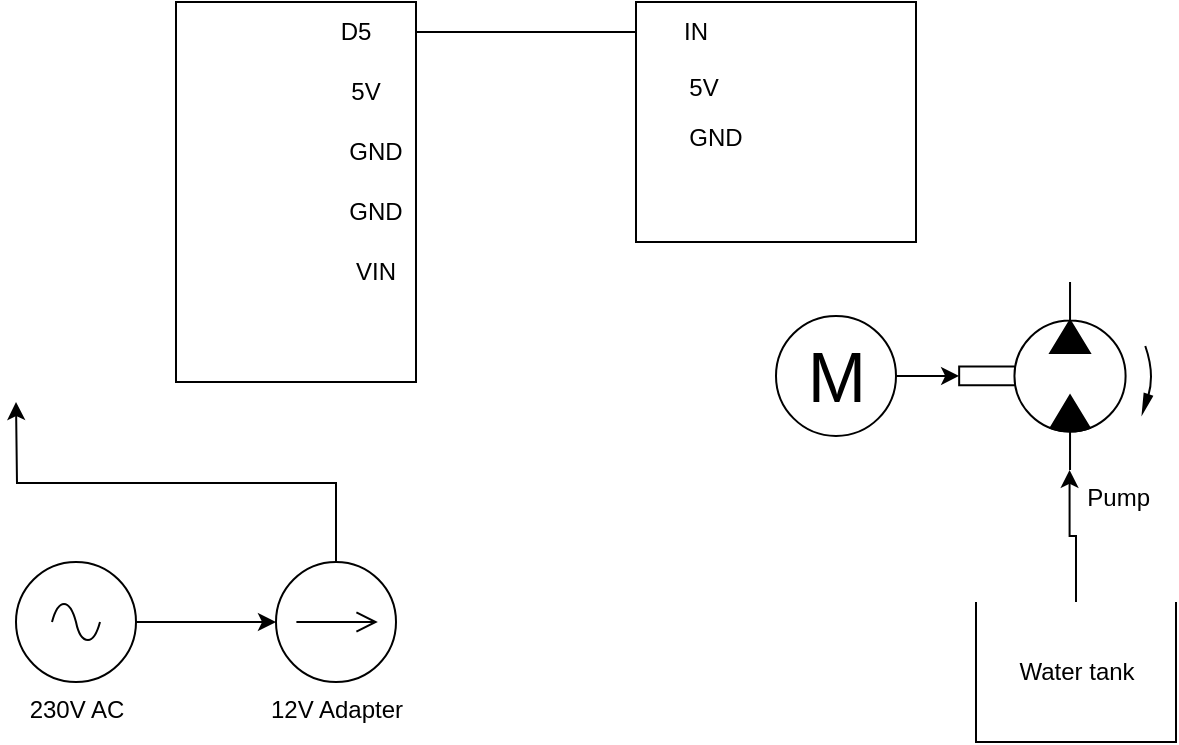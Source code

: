 <mxfile version="21.6.1" type="device">
  <diagram name="Page-1" id="tnMaUo5sDfWzwKIipTb5">
    <mxGraphModel dx="462" dy="307" grid="1" gridSize="10" guides="1" tooltips="1" connect="1" arrows="0" fold="1" page="1" pageScale="1" pageWidth="827" pageHeight="1169" math="0" shadow="0">
      <root>
        <mxCell id="0" />
        <mxCell id="1" parent="0" />
        <mxCell id="A7xJG-Q21R3b9y8pFRLQ-1" value="Pump" style="verticalLabelPosition=bottom;aspect=fixed;html=1;verticalAlign=top;fillColor=strokeColor;align=right;outlineConnect=0;shape=mxgraph.fluid_power.x11260;points=[[0.57,0,0],[0.57,1,0]]" vertex="1" parent="1">
          <mxGeometry x="491.58" y="380.0" width="96.84" height="93.94" as="geometry" />
        </mxCell>
        <mxCell id="A7xJG-Q21R3b9y8pFRLQ-16" value="" style="edgeStyle=orthogonalEdgeStyle;rounded=0;orthogonalLoop=1;jettySize=auto;html=1;" edge="1" parent="1" source="A7xJG-Q21R3b9y8pFRLQ-3" target="A7xJG-Q21R3b9y8pFRLQ-1">
          <mxGeometry relative="1" as="geometry" />
        </mxCell>
        <mxCell id="A7xJG-Q21R3b9y8pFRLQ-3" value="M" style="verticalLabelPosition=middle;shadow=0;dashed=0;align=center;html=1;verticalAlign=middle;strokeWidth=1;shape=ellipse;aspect=fixed;fontSize=35;" vertex="1" parent="1">
          <mxGeometry x="400" y="396.97" width="60" height="60" as="geometry" />
        </mxCell>
        <mxCell id="A7xJG-Q21R3b9y8pFRLQ-19" style="edgeStyle=orthogonalEdgeStyle;rounded=0;orthogonalLoop=1;jettySize=auto;html=1;entryX=0.57;entryY=1;entryDx=0;entryDy=0;entryPerimeter=0;" edge="1" parent="1" source="A7xJG-Q21R3b9y8pFRLQ-18" target="A7xJG-Q21R3b9y8pFRLQ-1">
          <mxGeometry relative="1" as="geometry" />
        </mxCell>
        <mxCell id="A7xJG-Q21R3b9y8pFRLQ-18" value="Water tank" style="shape=mxgraph.pid.vessels.container,_tank,_cistern;html=1;pointerEvents=1;align=center;verticalLabelPosition=middle;verticalAlign=middle;dashed=0;horizontal=1;labelPosition=center;" vertex="1" parent="1">
          <mxGeometry x="500" y="540" width="100" height="70" as="geometry" />
        </mxCell>
        <mxCell id="A7xJG-Q21R3b9y8pFRLQ-48" style="edgeStyle=orthogonalEdgeStyle;rounded=0;orthogonalLoop=1;jettySize=auto;html=1;exitX=0.5;exitY=0;exitDx=0;exitDy=0;exitPerimeter=0;" edge="1" parent="1" source="A7xJG-Q21R3b9y8pFRLQ-21">
          <mxGeometry relative="1" as="geometry">
            <mxPoint x="20" y="440" as="targetPoint" />
          </mxGeometry>
        </mxCell>
        <mxCell id="A7xJG-Q21R3b9y8pFRLQ-21" value="12V Adapter&lt;br&gt;" style="pointerEvents=1;verticalLabelPosition=bottom;shadow=0;dashed=0;align=center;html=1;verticalAlign=top;shape=mxgraph.electrical.signal_sources.source;aspect=fixed;points=[[0.5,0,0],[1,0.5,0],[0.5,1,0],[0,0.5,0]];elSignalType=dc1;" vertex="1" parent="1">
          <mxGeometry x="150" y="520" width="60" height="60" as="geometry" />
        </mxCell>
        <mxCell id="A7xJG-Q21R3b9y8pFRLQ-22" value="" style="rounded=0;whiteSpace=wrap;html=1;points=[[0,0,0,0,0],[0,0.25,0,0,0],[0,0.5,0,0,0],[0,0.75,0,0,0],[0,1,0,0,0],[0.25,0,0,0,0],[0.25,1,0,0,0],[0.5,0,0,0,0],[0.5,1,0,0,0],[0.75,0,0,0,0],[0.75,1,0,0,0],[1,0,0,0,0],[1,0.08,0,0,0],[1,0.25,0,0,0],[1,0.5,0,0,0],[1,0.75,0,0,0],[1,1,0,0,0]];" vertex="1" parent="1">
          <mxGeometry x="100" y="240.0" width="120" height="190" as="geometry" />
        </mxCell>
        <mxCell id="A7xJG-Q21R3b9y8pFRLQ-35" style="edgeStyle=orthogonalEdgeStyle;rounded=0;orthogonalLoop=1;jettySize=auto;html=1;startArrow=none;startFill=0;endArrow=none;endFill=0;entryX=0;entryY=0.5;entryDx=0;entryDy=0;" edge="1" parent="1" source="A7xJG-Q21R3b9y8pFRLQ-23" target="A7xJG-Q21R3b9y8pFRLQ-25">
          <mxGeometry relative="1" as="geometry">
            <mxPoint x="220" y="200" as="sourcePoint" />
            <mxPoint x="330" y="200" as="targetPoint" />
          </mxGeometry>
        </mxCell>
        <mxCell id="A7xJG-Q21R3b9y8pFRLQ-23" value="D5" style="text;html=1;strokeColor=none;fillColor=none;align=center;verticalAlign=middle;whiteSpace=wrap;rounded=0;" vertex="1" parent="1">
          <mxGeometry x="160" y="240" width="60" height="30" as="geometry" />
        </mxCell>
        <mxCell id="A7xJG-Q21R3b9y8pFRLQ-24" value="" style="rounded=0;whiteSpace=wrap;html=1;" vertex="1" parent="1">
          <mxGeometry x="330" y="240" width="140" height="120" as="geometry" />
        </mxCell>
        <mxCell id="A7xJG-Q21R3b9y8pFRLQ-25" value="IN" style="text;html=1;strokeColor=none;fillColor=none;align=center;verticalAlign=middle;whiteSpace=wrap;rounded=0;" vertex="1" parent="1">
          <mxGeometry x="330" y="240" width="60" height="30" as="geometry" />
        </mxCell>
        <mxCell id="A7xJG-Q21R3b9y8pFRLQ-26" value="5V" style="text;html=1;strokeColor=none;fillColor=none;align=center;verticalAlign=middle;whiteSpace=wrap;rounded=0;" vertex="1" parent="1">
          <mxGeometry x="334" y="270" width="60" height="25" as="geometry" />
        </mxCell>
        <mxCell id="A7xJG-Q21R3b9y8pFRLQ-27" value="GND&lt;br&gt;" style="text;html=1;strokeColor=none;fillColor=none;align=center;verticalAlign=middle;whiteSpace=wrap;rounded=0;" vertex="1" parent="1">
          <mxGeometry x="340" y="290" width="60" height="35" as="geometry" />
        </mxCell>
        <mxCell id="A7xJG-Q21R3b9y8pFRLQ-43" style="edgeStyle=orthogonalEdgeStyle;rounded=0;orthogonalLoop=1;jettySize=auto;html=1;entryX=0;entryY=0.5;entryDx=0;entryDy=0;entryPerimeter=0;" edge="1" parent="1" source="A7xJG-Q21R3b9y8pFRLQ-39" target="A7xJG-Q21R3b9y8pFRLQ-21">
          <mxGeometry relative="1" as="geometry" />
        </mxCell>
        <mxCell id="A7xJG-Q21R3b9y8pFRLQ-39" value="230V AC" style="pointerEvents=1;verticalLabelPosition=bottom;shadow=0;dashed=0;align=center;html=1;verticalAlign=top;shape=mxgraph.electrical.signal_sources.source;aspect=fixed;points=[[0.5,0,0],[1,0.5,0],[0.5,1,0],[0,0.5,0]];elSignalType=ac;" vertex="1" parent="1">
          <mxGeometry x="20" y="520" width="60" height="60" as="geometry" />
        </mxCell>
        <mxCell id="A7xJG-Q21R3b9y8pFRLQ-46" value="5V" style="text;html=1;strokeColor=none;fillColor=none;align=center;verticalAlign=middle;whiteSpace=wrap;rounded=0;" vertex="1" parent="1">
          <mxGeometry x="170" y="270" width="50" height="30" as="geometry" />
        </mxCell>
        <mxCell id="A7xJG-Q21R3b9y8pFRLQ-47" value="GND" style="text;html=1;strokeColor=none;fillColor=none;align=center;verticalAlign=middle;whiteSpace=wrap;rounded=0;" vertex="1" parent="1">
          <mxGeometry x="170" y="300" width="60" height="30" as="geometry" />
        </mxCell>
        <mxCell id="A7xJG-Q21R3b9y8pFRLQ-49" value="GND" style="text;html=1;strokeColor=none;fillColor=none;align=center;verticalAlign=middle;whiteSpace=wrap;rounded=0;" vertex="1" parent="1">
          <mxGeometry x="170" y="330" width="60" height="30" as="geometry" />
        </mxCell>
        <mxCell id="A7xJG-Q21R3b9y8pFRLQ-50" value="VIN" style="text;html=1;strokeColor=none;fillColor=none;align=center;verticalAlign=middle;whiteSpace=wrap;rounded=0;" vertex="1" parent="1">
          <mxGeometry x="170" y="360" width="60" height="30" as="geometry" />
        </mxCell>
      </root>
    </mxGraphModel>
  </diagram>
</mxfile>
